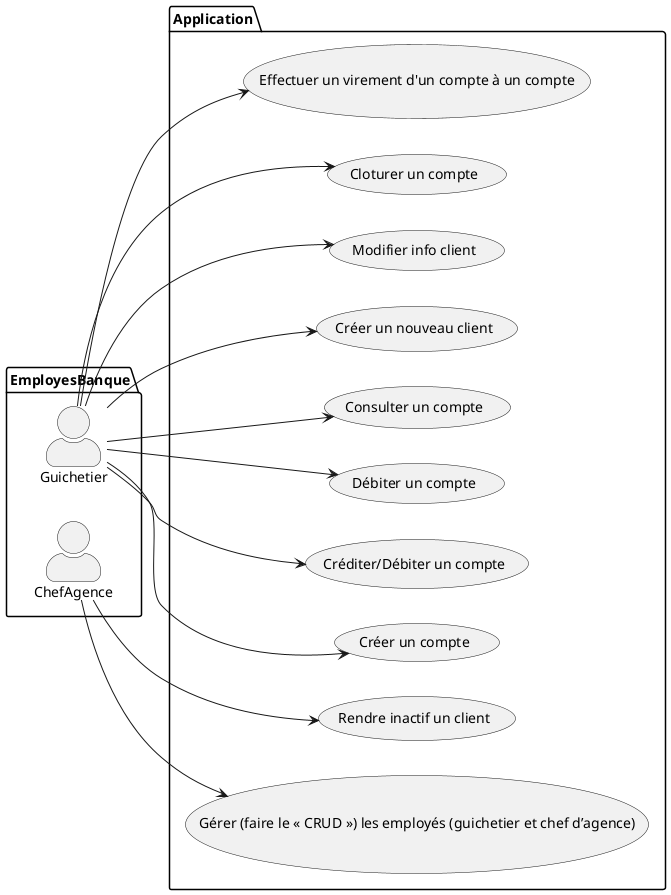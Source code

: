 ```plantuml

@startuml
skinparam actorStyle awesome
left to right direction

package Application{
    usecase 1 as "Modifier info client"
usecase 2 as "Créer un nouveau client"
usecase 3 as "Consulter un compte"
usecase 4 as "Débiter un compte"

usecase 5 as "Rendre inactif un client"


usecase 6 as "Créditer/Débiter un compte"
usecase 7 as "Créer un compte"
usecase 8 as "Effectuer un virement d'un compte à un compte"
usecase 9 as "Cloturer un compte"

usecase 10 as "Gérer (faire le « CRUD ») les employés (guichetier et chef d’agence)"
}

package EmployesBanque{
    actor Guichetier 
    actor ChefAgence 
}



Guichetier --> 1
Guichetier --> 2
Guichetier -->3
Guichetier --> 4
Guichetier --> 6
Guichetier --> 7
Guichetier --> 8
Guichetier --> 9

ChefAgence --> 5
ChefAgence --> 10



@enduml 

```


